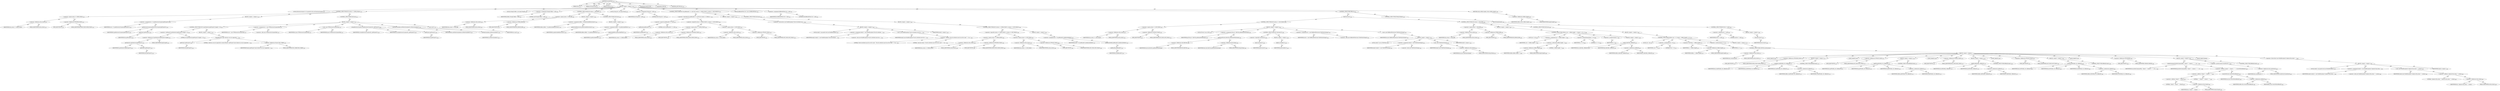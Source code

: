 digraph "transferFiles" {  
"111669149753" [label = <(METHOD,transferFiles)<SUB>1315</SUB>> ]
"115964117040" [label = <(PARAM,this)<SUB>1315</SUB>> ]
"115964117125" [label = <(PARAM,FTPClient ftp)<SUB>1315</SUB>> ]
"115964117126" [label = <(PARAM,FileSet fs)<SUB>1315</SUB>> ]
"25769804000" [label = <(BLOCK,&lt;empty&gt;,&lt;empty&gt;)<SUB>1316</SUB>> ]
"94489280585" [label = <(LOCAL,DirectoryScanner ds: org.apache.tools.ant.DirectoryScanner)<SUB>1317</SUB>> ]
"47244640403" [label = <(CONTROL_STRUCTURE,IF,if (action == SEND_FILES))<SUB>1319</SUB>> ]
"30064771931" [label = <(&lt;operator&gt;.equals,action == SEND_FILES)<SUB>1319</SUB>> ]
"30064771932" [label = <(&lt;operator&gt;.fieldAccess,this.action)<SUB>1319</SUB>> ]
"68719477531" [label = <(IDENTIFIER,this,action == SEND_FILES)> ]
"55834575051" [label = <(FIELD_IDENTIFIER,action,action)<SUB>1319</SUB>> ]
"30064771933" [label = <(&lt;operator&gt;.fieldAccess,FTP.SEND_FILES)<SUB>1319</SUB>> ]
"180388626442" [label = <(TYPE_REF,FTP,FTP)<SUB>1319</SUB>> ]
"55834575052" [label = <(FIELD_IDENTIFIER,SEND_FILES,SEND_FILES)<SUB>1319</SUB>> ]
"25769804001" [label = <(BLOCK,&lt;empty&gt;,&lt;empty&gt;)<SUB>1319</SUB>> ]
"30064771934" [label = <(&lt;operator&gt;.assignment,ds = fs.getDirectoryScanner(getProject()))<SUB>1320</SUB>> ]
"68719477532" [label = <(IDENTIFIER,ds,ds = fs.getDirectoryScanner(getProject()))<SUB>1320</SUB>> ]
"30064771935" [label = <(getDirectoryScanner,getDirectoryScanner(getProject()))<SUB>1320</SUB>> ]
"68719477533" [label = <(IDENTIFIER,fs,getDirectoryScanner(getProject()))<SUB>1320</SUB>> ]
"30064771936" [label = <(getProject,getProject())<SUB>1320</SUB>> ]
"68719476851" [label = <(IDENTIFIER,this,getProject())<SUB>1320</SUB>> ]
"47244640404" [label = <(CONTROL_STRUCTURE,ELSE,else)<SUB>1321</SUB>> ]
"25769804002" [label = <(BLOCK,&lt;empty&gt;,&lt;empty&gt;)<SUB>1321</SUB>> ]
"47244640405" [label = <(CONTROL_STRUCTURE,IF,if (fs.getSelectors(getProject()).length != 0))<SUB>1323</SUB>> ]
"30064771937" [label = <(&lt;operator&gt;.notEquals,fs.getSelectors(getProject()).length != 0)<SUB>1323</SUB>> ]
"30064771938" [label = <(&lt;operator&gt;.fieldAccess,fs.getSelectors(getProject()).length)<SUB>1323</SUB>> ]
"30064771939" [label = <(getSelectors,getSelectors(getProject()))<SUB>1323</SUB>> ]
"68719477534" [label = <(IDENTIFIER,fs,getSelectors(getProject()))<SUB>1323</SUB>> ]
"30064771940" [label = <(getProject,getProject())<SUB>1323</SUB>> ]
"68719476852" [label = <(IDENTIFIER,this,getProject())<SUB>1323</SUB>> ]
"55834575053" [label = <(FIELD_IDENTIFIER,length,length)<SUB>1323</SUB>> ]
"90194313352" [label = <(LITERAL,0,fs.getSelectors(getProject()).length != 0)<SUB>1323</SUB>> ]
"25769804003" [label = <(BLOCK,&lt;empty&gt;,&lt;empty&gt;)<SUB>1323</SUB>> ]
"30064771941" [label = <(log,getProject().log(&quot;selectors are not supported i...)<SUB>1324</SUB>> ]
"30064771942" [label = <(getProject,getProject())<SUB>1324</SUB>> ]
"68719476853" [label = <(IDENTIFIER,this,getProject())<SUB>1324</SUB>> ]
"90194313353" [label = <(LITERAL,&quot;selectors are not supported in remote filesets&quot;,getProject().log(&quot;selectors are not supported i...)<SUB>1324</SUB>> ]
"30064771943" [label = <(&lt;operator&gt;.fieldAccess,Project.MSG_WARN)<SUB>1325</SUB>> ]
"68719477535" [label = <(IDENTIFIER,Project,getProject().log(&quot;selectors are not supported i...)<SUB>1325</SUB>> ]
"55834575054" [label = <(FIELD_IDENTIFIER,MSG_WARN,MSG_WARN)<SUB>1325</SUB>> ]
"30064771944" [label = <(&lt;operator&gt;.assignment,ds = new FTPDirectoryScanner(ftp))<SUB>1327</SUB>> ]
"68719477536" [label = <(IDENTIFIER,ds,ds = new FTPDirectoryScanner(ftp))<SUB>1327</SUB>> ]
"30064771945" [label = <(&lt;operator&gt;.alloc,new FTPDirectoryScanner(ftp))<SUB>1327</SUB>> ]
"30064771946" [label = <(&lt;init&gt;,new FTPDirectoryScanner(ftp))<SUB>1327</SUB>> ]
"68719477537" [label = <(IDENTIFIER,ds,new FTPDirectoryScanner(ftp))<SUB>1327</SUB>> ]
"68719477538" [label = <(IDENTIFIER,ftp,new FTPDirectoryScanner(ftp))<SUB>1327</SUB>> ]
"30064771947" [label = <(setupDirectoryScanner,setupDirectoryScanner(ds, getProject()))<SUB>1328</SUB>> ]
"68719477539" [label = <(IDENTIFIER,fs,setupDirectoryScanner(ds, getProject()))<SUB>1328</SUB>> ]
"68719477540" [label = <(IDENTIFIER,ds,setupDirectoryScanner(ds, getProject()))<SUB>1328</SUB>> ]
"30064771948" [label = <(getProject,getProject())<SUB>1328</SUB>> ]
"68719476854" [label = <(IDENTIFIER,this,getProject())<SUB>1328</SUB>> ]
"30064771949" [label = <(setFollowSymlinks,setFollowSymlinks(fs.isFollowSymlinks()))<SUB>1329</SUB>> ]
"68719477541" [label = <(IDENTIFIER,ds,setFollowSymlinks(fs.isFollowSymlinks()))<SUB>1329</SUB>> ]
"30064771950" [label = <(isFollowSymlinks,isFollowSymlinks())<SUB>1329</SUB>> ]
"68719477542" [label = <(IDENTIFIER,fs,isFollowSymlinks())<SUB>1329</SUB>> ]
"30064771951" [label = <(scan,scan())<SUB>1330</SUB>> ]
"68719477543" [label = <(IDENTIFIER,ds,scan())<SUB>1330</SUB>> ]
"94489280586" [label = <(LOCAL,String[] dsfiles: java.lang.String[])<SUB>1333</SUB>> ]
"30064771952" [label = <(&lt;operator&gt;.assignment,String[] dsfiles = null)<SUB>1333</SUB>> ]
"68719477544" [label = <(IDENTIFIER,dsfiles,String[] dsfiles = null)<SUB>1333</SUB>> ]
"90194313354" [label = <(LITERAL,null,String[] dsfiles = null)<SUB>1333</SUB>> ]
"47244640406" [label = <(CONTROL_STRUCTURE,IF,if (action == RM_DIR))<SUB>1334</SUB>> ]
"30064771953" [label = <(&lt;operator&gt;.equals,action == RM_DIR)<SUB>1334</SUB>> ]
"30064771954" [label = <(&lt;operator&gt;.fieldAccess,this.action)<SUB>1334</SUB>> ]
"68719477545" [label = <(IDENTIFIER,this,action == RM_DIR)> ]
"55834575055" [label = <(FIELD_IDENTIFIER,action,action)<SUB>1334</SUB>> ]
"30064771955" [label = <(&lt;operator&gt;.fieldAccess,FTP.RM_DIR)<SUB>1334</SUB>> ]
"180388626443" [label = <(TYPE_REF,FTP,FTP)<SUB>1334</SUB>> ]
"55834575056" [label = <(FIELD_IDENTIFIER,RM_DIR,RM_DIR)<SUB>1334</SUB>> ]
"25769804004" [label = <(BLOCK,&lt;empty&gt;,&lt;empty&gt;)<SUB>1334</SUB>> ]
"30064771956" [label = <(&lt;operator&gt;.assignment,dsfiles = ds.getIncludedDirectories())<SUB>1335</SUB>> ]
"68719477546" [label = <(IDENTIFIER,dsfiles,dsfiles = ds.getIncludedDirectories())<SUB>1335</SUB>> ]
"30064771957" [label = <(getIncludedDirectories,getIncludedDirectories())<SUB>1335</SUB>> ]
"68719477547" [label = <(IDENTIFIER,ds,getIncludedDirectories())<SUB>1335</SUB>> ]
"47244640407" [label = <(CONTROL_STRUCTURE,ELSE,else)<SUB>1336</SUB>> ]
"25769804005" [label = <(BLOCK,&lt;empty&gt;,&lt;empty&gt;)<SUB>1336</SUB>> ]
"30064771958" [label = <(&lt;operator&gt;.assignment,dsfiles = ds.getIncludedFiles())<SUB>1337</SUB>> ]
"68719477548" [label = <(IDENTIFIER,dsfiles,dsfiles = ds.getIncludedFiles())<SUB>1337</SUB>> ]
"30064771959" [label = <(getIncludedFiles,getIncludedFiles())<SUB>1337</SUB>> ]
"68719477549" [label = <(IDENTIFIER,ds,getIncludedFiles())<SUB>1337</SUB>> ]
"94489280587" [label = <(LOCAL,String dir: java.lang.String)<SUB>1339</SUB>> ]
"30064771960" [label = <(&lt;operator&gt;.assignment,String dir = null)<SUB>1339</SUB>> ]
"68719477550" [label = <(IDENTIFIER,dir,String dir = null)<SUB>1339</SUB>> ]
"90194313355" [label = <(LITERAL,null,String dir = null)<SUB>1339</SUB>> ]
"47244640408" [label = <(CONTROL_STRUCTURE,IF,if ((ds.getBasedir() == null) &amp;&amp; ((action == SEND_FILES) || (action == GET_FILES))))<SUB>1341</SUB>> ]
"30064771961" [label = <(&lt;operator&gt;.logicalAnd,(ds.getBasedir() == null) &amp;&amp; ((action == SEND_F...)<SUB>1341</SUB>> ]
"30064771962" [label = <(&lt;operator&gt;.equals,ds.getBasedir() == null)<SUB>1341</SUB>> ]
"30064771963" [label = <(getBasedir,getBasedir())<SUB>1341</SUB>> ]
"68719477551" [label = <(IDENTIFIER,ds,getBasedir())<SUB>1341</SUB>> ]
"90194313356" [label = <(LITERAL,null,ds.getBasedir() == null)<SUB>1341</SUB>> ]
"30064771964" [label = <(&lt;operator&gt;.logicalOr,(action == SEND_FILES) || (action == GET_FILES))<SUB>1342</SUB>> ]
"30064771965" [label = <(&lt;operator&gt;.equals,action == SEND_FILES)<SUB>1342</SUB>> ]
"30064771966" [label = <(&lt;operator&gt;.fieldAccess,this.action)<SUB>1342</SUB>> ]
"68719477552" [label = <(IDENTIFIER,this,action == SEND_FILES)> ]
"55834575057" [label = <(FIELD_IDENTIFIER,action,action)<SUB>1342</SUB>> ]
"30064771967" [label = <(&lt;operator&gt;.fieldAccess,FTP.SEND_FILES)<SUB>1342</SUB>> ]
"180388626444" [label = <(TYPE_REF,FTP,FTP)<SUB>1342</SUB>> ]
"55834575058" [label = <(FIELD_IDENTIFIER,SEND_FILES,SEND_FILES)<SUB>1342</SUB>> ]
"30064771968" [label = <(&lt;operator&gt;.equals,action == GET_FILES)<SUB>1342</SUB>> ]
"30064771969" [label = <(&lt;operator&gt;.fieldAccess,this.action)<SUB>1342</SUB>> ]
"68719477553" [label = <(IDENTIFIER,this,action == GET_FILES)> ]
"55834575059" [label = <(FIELD_IDENTIFIER,action,action)<SUB>1342</SUB>> ]
"30064771970" [label = <(&lt;operator&gt;.fieldAccess,FTP.GET_FILES)<SUB>1342</SUB>> ]
"180388626445" [label = <(TYPE_REF,FTP,FTP)<SUB>1342</SUB>> ]
"55834575060" [label = <(FIELD_IDENTIFIER,GET_FILES,GET_FILES)<SUB>1342</SUB>> ]
"25769804006" [label = <(BLOCK,&lt;empty&gt;,&lt;empty&gt;)<SUB>1342</SUB>> ]
"30064771971" [label = <(&lt;operator&gt;.throw,throw new BuildException(&quot;the dir attribute mus...)<SUB>1343</SUB>> ]
"25769804007" [label = <(BLOCK,&lt;empty&gt;,&lt;empty&gt;)<SUB>1343</SUB>> ]
"94489280588" [label = <(LOCAL,$obj22: org.apache.tools.ant.BuildException)<SUB>1343</SUB>> ]
"30064771972" [label = <(&lt;operator&gt;.assignment,$obj22 = new BuildException(&quot;the dir attribute ...)<SUB>1343</SUB>> ]
"68719477554" [label = <(IDENTIFIER,$obj22,$obj22 = new BuildException(&quot;the dir attribute ...)<SUB>1343</SUB>> ]
"30064771973" [label = <(&lt;operator&gt;.alloc,new BuildException(&quot;the dir attribute must be s...)<SUB>1343</SUB>> ]
"30064771974" [label = <(&lt;init&gt;,new BuildException(&quot;the dir attribute must be s...)<SUB>1343</SUB>> ]
"68719477555" [label = <(IDENTIFIER,$obj22,new BuildException(&quot;the dir attribute must be s...)<SUB>1343</SUB>> ]
"30064771975" [label = <(&lt;operator&gt;.addition,&quot;the dir attribute must be set for send &quot; + &quot;an...)<SUB>1343</SUB>> ]
"90194313357" [label = <(LITERAL,&quot;the dir attribute must be set for send &quot;,&quot;the dir attribute must be set for send &quot; + &quot;an...)<SUB>1343</SUB>> ]
"90194313358" [label = <(LITERAL,&quot;and get actions&quot;,&quot;the dir attribute must be set for send &quot; + &quot;an...)<SUB>1344</SUB>> ]
"68719477556" [label = <(IDENTIFIER,$obj22,&lt;empty&gt;)<SUB>1343</SUB>> ]
"47244640409" [label = <(CONTROL_STRUCTURE,ELSE,else)<SUB>1345</SUB>> ]
"25769804008" [label = <(BLOCK,&lt;empty&gt;,&lt;empty&gt;)<SUB>1345</SUB>> ]
"47244640410" [label = <(CONTROL_STRUCTURE,IF,if ((action == SEND_FILES) || (action == GET_FILES)))<SUB>1346</SUB>> ]
"30064771976" [label = <(&lt;operator&gt;.logicalOr,(action == SEND_FILES) || (action == GET_FILES))<SUB>1346</SUB>> ]
"30064771977" [label = <(&lt;operator&gt;.equals,action == SEND_FILES)<SUB>1346</SUB>> ]
"30064771978" [label = <(&lt;operator&gt;.fieldAccess,this.action)<SUB>1346</SUB>> ]
"68719477557" [label = <(IDENTIFIER,this,action == SEND_FILES)> ]
"55834575061" [label = <(FIELD_IDENTIFIER,action,action)<SUB>1346</SUB>> ]
"30064771979" [label = <(&lt;operator&gt;.fieldAccess,FTP.SEND_FILES)<SUB>1346</SUB>> ]
"180388626446" [label = <(TYPE_REF,FTP,FTP)<SUB>1346</SUB>> ]
"55834575062" [label = <(FIELD_IDENTIFIER,SEND_FILES,SEND_FILES)<SUB>1346</SUB>> ]
"30064771980" [label = <(&lt;operator&gt;.equals,action == GET_FILES)<SUB>1346</SUB>> ]
"30064771981" [label = <(&lt;operator&gt;.fieldAccess,this.action)<SUB>1346</SUB>> ]
"68719477558" [label = <(IDENTIFIER,this,action == GET_FILES)> ]
"55834575063" [label = <(FIELD_IDENTIFIER,action,action)<SUB>1346</SUB>> ]
"30064771982" [label = <(&lt;operator&gt;.fieldAccess,FTP.GET_FILES)<SUB>1346</SUB>> ]
"180388626447" [label = <(TYPE_REF,FTP,FTP)<SUB>1346</SUB>> ]
"55834575064" [label = <(FIELD_IDENTIFIER,GET_FILES,GET_FILES)<SUB>1346</SUB>> ]
"25769804009" [label = <(BLOCK,&lt;empty&gt;,&lt;empty&gt;)<SUB>1346</SUB>> ]
"30064771983" [label = <(&lt;operator&gt;.assignment,dir = ds.getBasedir().getAbsolutePath())<SUB>1347</SUB>> ]
"68719477559" [label = <(IDENTIFIER,dir,dir = ds.getBasedir().getAbsolutePath())<SUB>1347</SUB>> ]
"30064771984" [label = <(getAbsolutePath,getBasedir().getAbsolutePath())<SUB>1347</SUB>> ]
"30064771985" [label = <(getBasedir,getBasedir())<SUB>1347</SUB>> ]
"68719477560" [label = <(IDENTIFIER,ds,getBasedir())<SUB>1347</SUB>> ]
"94489280589" [label = <(LOCAL,BufferedWriter bw: java.io.BufferedWriter)<SUB>1352</SUB>> ]
"30064771986" [label = <(&lt;operator&gt;.assignment,BufferedWriter bw = null)<SUB>1352</SUB>> ]
"68719477561" [label = <(IDENTIFIER,bw,BufferedWriter bw = null)<SUB>1352</SUB>> ]
"90194313359" [label = <(LITERAL,null,BufferedWriter bw = null)<SUB>1352</SUB>> ]
"47244640411" [label = <(CONTROL_STRUCTURE,TRY,try)<SUB>1354</SUB>> ]
"25769804010" [label = <(BLOCK,try,try)<SUB>1354</SUB>> ]
"47244640412" [label = <(CONTROL_STRUCTURE,IF,if (action == LIST_FILES))<SUB>1355</SUB>> ]
"30064771987" [label = <(&lt;operator&gt;.equals,action == LIST_FILES)<SUB>1355</SUB>> ]
"30064771988" [label = <(&lt;operator&gt;.fieldAccess,this.action)<SUB>1355</SUB>> ]
"68719477562" [label = <(IDENTIFIER,this,action == LIST_FILES)> ]
"55834575065" [label = <(FIELD_IDENTIFIER,action,action)<SUB>1355</SUB>> ]
"30064771989" [label = <(&lt;operator&gt;.fieldAccess,FTP.LIST_FILES)<SUB>1355</SUB>> ]
"180388626448" [label = <(TYPE_REF,FTP,FTP)<SUB>1355</SUB>> ]
"55834575066" [label = <(FIELD_IDENTIFIER,LIST_FILES,LIST_FILES)<SUB>1355</SUB>> ]
"25769804011" [label = <(BLOCK,&lt;empty&gt;,&lt;empty&gt;)<SUB>1355</SUB>> ]
"94489280590" [label = <(LOCAL,File pd: java.io.File)<SUB>1356</SUB>> ]
"30064771990" [label = <(&lt;operator&gt;.assignment,File pd = fileUtils.getParentFile(listing))<SUB>1356</SUB>> ]
"68719477563" [label = <(IDENTIFIER,pd,File pd = fileUtils.getParentFile(listing))<SUB>1356</SUB>> ]
"30064771991" [label = <(getParentFile,this.fileUtils.getParentFile(listing))<SUB>1356</SUB>> ]
"30064771992" [label = <(&lt;operator&gt;.fieldAccess,this.fileUtils)<SUB>1356</SUB>> ]
"68719477564" [label = <(IDENTIFIER,this,this.fileUtils.getParentFile(listing))> ]
"55834575067" [label = <(FIELD_IDENTIFIER,fileUtils,fileUtils)<SUB>1356</SUB>> ]
"30064771993" [label = <(&lt;operator&gt;.fieldAccess,this.listing)<SUB>1356</SUB>> ]
"68719477565" [label = <(IDENTIFIER,this,this.fileUtils.getParentFile(listing))> ]
"55834575068" [label = <(FIELD_IDENTIFIER,listing,listing)<SUB>1356</SUB>> ]
"47244640413" [label = <(CONTROL_STRUCTURE,IF,if (!pd.exists()))<SUB>1358</SUB>> ]
"30064771994" [label = <(&lt;operator&gt;.logicalNot,!pd.exists())<SUB>1358</SUB>> ]
"30064771995" [label = <(exists,pd.exists())<SUB>1358</SUB>> ]
"68719477566" [label = <(IDENTIFIER,pd,pd.exists())<SUB>1358</SUB>> ]
"25769804012" [label = <(BLOCK,&lt;empty&gt;,&lt;empty&gt;)<SUB>1358</SUB>> ]
"30064771996" [label = <(mkdirs,pd.mkdirs())<SUB>1359</SUB>> ]
"68719477567" [label = <(IDENTIFIER,pd,pd.mkdirs())<SUB>1359</SUB>> ]
"30064771997" [label = <(&lt;operator&gt;.assignment,bw = new BufferedWriter(new FileWriter(listing)))<SUB>1361</SUB>> ]
"68719477568" [label = <(IDENTIFIER,bw,bw = new BufferedWriter(new FileWriter(listing)))<SUB>1361</SUB>> ]
"30064771998" [label = <(&lt;operator&gt;.alloc,new BufferedWriter(new FileWriter(listing)))<SUB>1361</SUB>> ]
"30064771999" [label = <(&lt;init&gt;,new BufferedWriter(new FileWriter(listing)))<SUB>1361</SUB>> ]
"68719477569" [label = <(IDENTIFIER,bw,new BufferedWriter(new FileWriter(listing)))<SUB>1361</SUB>> ]
"25769804013" [label = <(BLOCK,&lt;empty&gt;,&lt;empty&gt;)<SUB>1361</SUB>> ]
"94489280591" [label = <(LOCAL,$obj23: java.io.FileWriter)<SUB>1361</SUB>> ]
"30064772000" [label = <(&lt;operator&gt;.assignment,$obj23 = new FileWriter(listing))<SUB>1361</SUB>> ]
"68719477570" [label = <(IDENTIFIER,$obj23,$obj23 = new FileWriter(listing))<SUB>1361</SUB>> ]
"30064772001" [label = <(&lt;operator&gt;.alloc,new FileWriter(listing))<SUB>1361</SUB>> ]
"30064772002" [label = <(&lt;init&gt;,new FileWriter(listing))<SUB>1361</SUB>> ]
"68719477571" [label = <(IDENTIFIER,$obj23,new FileWriter(listing))<SUB>1361</SUB>> ]
"30064772003" [label = <(&lt;operator&gt;.fieldAccess,this.listing)<SUB>1361</SUB>> ]
"68719477572" [label = <(IDENTIFIER,this,new FileWriter(listing))> ]
"55834575069" [label = <(FIELD_IDENTIFIER,listing,listing)<SUB>1361</SUB>> ]
"68719477573" [label = <(IDENTIFIER,$obj23,&lt;empty&gt;)<SUB>1361</SUB>> ]
"47244640414" [label = <(CONTROL_STRUCTURE,IF,if (action == RM_DIR))<SUB>1363</SUB>> ]
"30064772004" [label = <(&lt;operator&gt;.equals,action == RM_DIR)<SUB>1363</SUB>> ]
"30064772005" [label = <(&lt;operator&gt;.fieldAccess,this.action)<SUB>1363</SUB>> ]
"68719477574" [label = <(IDENTIFIER,this,action == RM_DIR)> ]
"55834575070" [label = <(FIELD_IDENTIFIER,action,action)<SUB>1363</SUB>> ]
"30064772006" [label = <(&lt;operator&gt;.fieldAccess,FTP.RM_DIR)<SUB>1363</SUB>> ]
"180388626449" [label = <(TYPE_REF,FTP,FTP)<SUB>1363</SUB>> ]
"55834575071" [label = <(FIELD_IDENTIFIER,RM_DIR,RM_DIR)<SUB>1363</SUB>> ]
"25769804014" [label = <(BLOCK,&lt;empty&gt;,&lt;empty&gt;)<SUB>1363</SUB>> ]
"47244640415" [label = <(CONTROL_STRUCTURE,FOR,for (int i = dsfiles.length - 1; Some(i &gt;= 0); i--))<SUB>1366</SUB>> ]
"94489280592" [label = <(LOCAL,int i: int)<SUB>1366</SUB>> ]
"30064772007" [label = <(&lt;operator&gt;.assignment,int i = dsfiles.length - 1)<SUB>1366</SUB>> ]
"68719477575" [label = <(IDENTIFIER,i,int i = dsfiles.length - 1)<SUB>1366</SUB>> ]
"30064772008" [label = <(&lt;operator&gt;.subtraction,dsfiles.length - 1)<SUB>1366</SUB>> ]
"30064772009" [label = <(&lt;operator&gt;.fieldAccess,dsfiles.length)<SUB>1366</SUB>> ]
"68719477576" [label = <(IDENTIFIER,dsfiles,dsfiles.length - 1)<SUB>1366</SUB>> ]
"55834575072" [label = <(FIELD_IDENTIFIER,length,length)<SUB>1366</SUB>> ]
"90194313360" [label = <(LITERAL,1,dsfiles.length - 1)<SUB>1366</SUB>> ]
"30064772010" [label = <(&lt;operator&gt;.greaterEqualsThan,i &gt;= 0)<SUB>1366</SUB>> ]
"68719477577" [label = <(IDENTIFIER,i,i &gt;= 0)<SUB>1366</SUB>> ]
"90194313361" [label = <(LITERAL,0,i &gt;= 0)<SUB>1366</SUB>> ]
"30064772011" [label = <(&lt;operator&gt;.postDecrement,i--)<SUB>1366</SUB>> ]
"68719477578" [label = <(IDENTIFIER,i,i--)<SUB>1366</SUB>> ]
"25769804015" [label = <(BLOCK,&lt;empty&gt;,&lt;empty&gt;)<SUB>1366</SUB>> ]
"30064772012" [label = <(rmDir,rmDir(ftp, dsfiles[i]))<SUB>1367</SUB>> ]
"68719476855" [label = <(IDENTIFIER,this,rmDir(ftp, dsfiles[i]))<SUB>1367</SUB>> ]
"68719477579" [label = <(IDENTIFIER,ftp,rmDir(ftp, dsfiles[i]))<SUB>1367</SUB>> ]
"30064772013" [label = <(&lt;operator&gt;.indexAccess,dsfiles[i])<SUB>1367</SUB>> ]
"68719477580" [label = <(IDENTIFIER,dsfiles,rmDir(ftp, dsfiles[i]))<SUB>1367</SUB>> ]
"68719477581" [label = <(IDENTIFIER,i,rmDir(ftp, dsfiles[i]))<SUB>1367</SUB>> ]
"47244640416" [label = <(CONTROL_STRUCTURE,ELSE,else)<SUB>1369</SUB>> ]
"25769804016" [label = <(BLOCK,&lt;empty&gt;,&lt;empty&gt;)<SUB>1369</SUB>> ]
"47244640417" [label = <(CONTROL_STRUCTURE,FOR,for (int i = 0; Some(i &lt; dsfiles.length); i++))<SUB>1370</SUB>> ]
"94489280593" [label = <(LOCAL,int i: int)<SUB>1370</SUB>> ]
"30064772014" [label = <(&lt;operator&gt;.assignment,int i = 0)<SUB>1370</SUB>> ]
"68719477582" [label = <(IDENTIFIER,i,int i = 0)<SUB>1370</SUB>> ]
"90194313362" [label = <(LITERAL,0,int i = 0)<SUB>1370</SUB>> ]
"30064772015" [label = <(&lt;operator&gt;.lessThan,i &lt; dsfiles.length)<SUB>1370</SUB>> ]
"68719477583" [label = <(IDENTIFIER,i,i &lt; dsfiles.length)<SUB>1370</SUB>> ]
"30064772016" [label = <(&lt;operator&gt;.fieldAccess,dsfiles.length)<SUB>1370</SUB>> ]
"68719477584" [label = <(IDENTIFIER,dsfiles,i &lt; dsfiles.length)<SUB>1370</SUB>> ]
"55834575073" [label = <(FIELD_IDENTIFIER,length,length)<SUB>1370</SUB>> ]
"30064772017" [label = <(&lt;operator&gt;.postIncrement,i++)<SUB>1370</SUB>> ]
"68719477585" [label = <(IDENTIFIER,i,i++)<SUB>1370</SUB>> ]
"25769804017" [label = <(BLOCK,&lt;empty&gt;,&lt;empty&gt;)<SUB>1370</SUB>> ]
"47244640418" [label = <(CONTROL_STRUCTURE,SWITCH,switch(action))> ]
"30064772018" [label = <(&lt;operator&gt;.fieldAccess,this.action)<SUB>1371</SUB>> ]
"68719477586" [label = <(IDENTIFIER,this,switch(action))> ]
"55834575074" [label = <(FIELD_IDENTIFIER,action,action)<SUB>1371</SUB>> ]
"25769804018" [label = <(BLOCK,&lt;empty&gt;,&lt;empty&gt;)> ]
"81604378624" [label = <(JUMP_TARGET,case)> ]
"30064772019" [label = <(&lt;operator&gt;.fieldAccess,FTP.SEND_FILES)<SUB>1372</SUB>> ]
"180388626450" [label = <(TYPE_REF,FTP,FTP)<SUB>1372</SUB>> ]
"55834575075" [label = <(FIELD_IDENTIFIER,SEND_FILES,SEND_FILES)<SUB>1372</SUB>> ]
"25769804019" [label = <(BLOCK,&lt;empty&gt;,&lt;empty&gt;)<SUB>1373</SUB>> ]
"30064772020" [label = <(sendFile,sendFile(ftp, dir, dsfiles[i]))<SUB>1373</SUB>> ]
"68719476856" [label = <(IDENTIFIER,this,sendFile(ftp, dir, dsfiles[i]))<SUB>1373</SUB>> ]
"68719477587" [label = <(IDENTIFIER,ftp,sendFile(ftp, dir, dsfiles[i]))<SUB>1373</SUB>> ]
"68719477588" [label = <(IDENTIFIER,dir,sendFile(ftp, dir, dsfiles[i]))<SUB>1373</SUB>> ]
"30064772021" [label = <(&lt;operator&gt;.indexAccess,dsfiles[i])<SUB>1373</SUB>> ]
"68719477589" [label = <(IDENTIFIER,dsfiles,sendFile(ftp, dir, dsfiles[i]))<SUB>1373</SUB>> ]
"68719477590" [label = <(IDENTIFIER,i,sendFile(ftp, dir, dsfiles[i]))<SUB>1373</SUB>> ]
"47244640419" [label = <(CONTROL_STRUCTURE,BREAK,break;)<SUB>1374</SUB>> ]
"81604378625" [label = <(JUMP_TARGET,case)> ]
"30064772022" [label = <(&lt;operator&gt;.fieldAccess,FTP.GET_FILES)<SUB>1375</SUB>> ]
"180388626451" [label = <(TYPE_REF,FTP,FTP)<SUB>1375</SUB>> ]
"55834575076" [label = <(FIELD_IDENTIFIER,GET_FILES,GET_FILES)<SUB>1375</SUB>> ]
"25769804020" [label = <(BLOCK,&lt;empty&gt;,&lt;empty&gt;)<SUB>1376</SUB>> ]
"30064772023" [label = <(getFile,getFile(ftp, dir, dsfiles[i]))<SUB>1376</SUB>> ]
"68719476857" [label = <(IDENTIFIER,this,getFile(ftp, dir, dsfiles[i]))<SUB>1376</SUB>> ]
"68719477591" [label = <(IDENTIFIER,ftp,getFile(ftp, dir, dsfiles[i]))<SUB>1376</SUB>> ]
"68719477592" [label = <(IDENTIFIER,dir,getFile(ftp, dir, dsfiles[i]))<SUB>1376</SUB>> ]
"30064772024" [label = <(&lt;operator&gt;.indexAccess,dsfiles[i])<SUB>1376</SUB>> ]
"68719477593" [label = <(IDENTIFIER,dsfiles,getFile(ftp, dir, dsfiles[i]))<SUB>1376</SUB>> ]
"68719477594" [label = <(IDENTIFIER,i,getFile(ftp, dir, dsfiles[i]))<SUB>1376</SUB>> ]
"47244640420" [label = <(CONTROL_STRUCTURE,BREAK,break;)<SUB>1377</SUB>> ]
"81604378626" [label = <(JUMP_TARGET,case)> ]
"30064772025" [label = <(&lt;operator&gt;.fieldAccess,FTP.DEL_FILES)<SUB>1378</SUB>> ]
"180388626452" [label = <(TYPE_REF,FTP,FTP)<SUB>1378</SUB>> ]
"55834575077" [label = <(FIELD_IDENTIFIER,DEL_FILES,DEL_FILES)<SUB>1378</SUB>> ]
"25769804021" [label = <(BLOCK,&lt;empty&gt;,&lt;empty&gt;)<SUB>1379</SUB>> ]
"30064772026" [label = <(delFile,delFile(ftp, dsfiles[i]))<SUB>1379</SUB>> ]
"68719476858" [label = <(IDENTIFIER,this,delFile(ftp, dsfiles[i]))<SUB>1379</SUB>> ]
"68719477595" [label = <(IDENTIFIER,ftp,delFile(ftp, dsfiles[i]))<SUB>1379</SUB>> ]
"30064772027" [label = <(&lt;operator&gt;.indexAccess,dsfiles[i])<SUB>1379</SUB>> ]
"68719477596" [label = <(IDENTIFIER,dsfiles,delFile(ftp, dsfiles[i]))<SUB>1379</SUB>> ]
"68719477597" [label = <(IDENTIFIER,i,delFile(ftp, dsfiles[i]))<SUB>1379</SUB>> ]
"47244640421" [label = <(CONTROL_STRUCTURE,BREAK,break;)<SUB>1380</SUB>> ]
"81604378627" [label = <(JUMP_TARGET,case)> ]
"30064772028" [label = <(&lt;operator&gt;.fieldAccess,FTP.LIST_FILES)<SUB>1381</SUB>> ]
"180388626453" [label = <(TYPE_REF,FTP,FTP)<SUB>1381</SUB>> ]
"55834575078" [label = <(FIELD_IDENTIFIER,LIST_FILES,LIST_FILES)<SUB>1381</SUB>> ]
"25769804022" [label = <(BLOCK,&lt;empty&gt;,&lt;empty&gt;)<SUB>1382</SUB>> ]
"30064772029" [label = <(listFile,listFile(ftp, bw, dsfiles[i]))<SUB>1382</SUB>> ]
"68719476859" [label = <(IDENTIFIER,this,listFile(ftp, bw, dsfiles[i]))<SUB>1382</SUB>> ]
"68719477598" [label = <(IDENTIFIER,ftp,listFile(ftp, bw, dsfiles[i]))<SUB>1382</SUB>> ]
"68719477599" [label = <(IDENTIFIER,bw,listFile(ftp, bw, dsfiles[i]))<SUB>1382</SUB>> ]
"30064772030" [label = <(&lt;operator&gt;.indexAccess,dsfiles[i])<SUB>1382</SUB>> ]
"68719477600" [label = <(IDENTIFIER,dsfiles,listFile(ftp, bw, dsfiles[i]))<SUB>1382</SUB>> ]
"68719477601" [label = <(IDENTIFIER,i,listFile(ftp, bw, dsfiles[i]))<SUB>1382</SUB>> ]
"47244640422" [label = <(CONTROL_STRUCTURE,BREAK,break;)<SUB>1383</SUB>> ]
"81604378628" [label = <(JUMP_TARGET,case)> ]
"30064772031" [label = <(&lt;operator&gt;.fieldAccess,FTP.CHMOD)<SUB>1384</SUB>> ]
"180388626454" [label = <(TYPE_REF,FTP,FTP)<SUB>1384</SUB>> ]
"55834575079" [label = <(FIELD_IDENTIFIER,CHMOD,CHMOD)<SUB>1384</SUB>> ]
"25769804023" [label = <(BLOCK,&lt;empty&gt;,&lt;empty&gt;)<SUB>1385</SUB>> ]
"30064772032" [label = <(doSiteCommand,doSiteCommand(ftp, &quot;chmod &quot; + chmod + &quot; &quot; + res...)<SUB>1385</SUB>> ]
"68719476861" [label = <(IDENTIFIER,this,doSiteCommand(ftp, &quot;chmod &quot; + chmod + &quot; &quot; + res...)<SUB>1385</SUB>> ]
"68719477602" [label = <(IDENTIFIER,ftp,doSiteCommand(ftp, &quot;chmod &quot; + chmod + &quot; &quot; + res...)<SUB>1385</SUB>> ]
"30064772033" [label = <(&lt;operator&gt;.addition,&quot;chmod &quot; + chmod + &quot; &quot; + resolveFile(dsfiles[i]))<SUB>1385</SUB>> ]
"30064772034" [label = <(&lt;operator&gt;.addition,&quot;chmod &quot; + chmod + &quot; &quot;)<SUB>1385</SUB>> ]
"30064772035" [label = <(&lt;operator&gt;.addition,&quot;chmod &quot; + chmod)<SUB>1385</SUB>> ]
"90194313363" [label = <(LITERAL,&quot;chmod &quot;,&quot;chmod &quot; + chmod)<SUB>1385</SUB>> ]
"30064772036" [label = <(&lt;operator&gt;.fieldAccess,this.chmod)<SUB>1385</SUB>> ]
"68719477603" [label = <(IDENTIFIER,this,&quot;chmod &quot; + chmod)> ]
"55834575080" [label = <(FIELD_IDENTIFIER,chmod,chmod)<SUB>1385</SUB>> ]
"90194313364" [label = <(LITERAL,&quot; &quot;,&quot;chmod &quot; + chmod + &quot; &quot;)<SUB>1385</SUB>> ]
"30064772037" [label = <(resolveFile,this.resolveFile(dsfiles[i]))<SUB>1385</SUB>> ]
"68719476860" [label = <(IDENTIFIER,this,this.resolveFile(dsfiles[i]))<SUB>1385</SUB>> ]
"30064772038" [label = <(&lt;operator&gt;.indexAccess,dsfiles[i])<SUB>1385</SUB>> ]
"68719477604" [label = <(IDENTIFIER,dsfiles,this.resolveFile(dsfiles[i]))<SUB>1385</SUB>> ]
"68719477605" [label = <(IDENTIFIER,i,this.resolveFile(dsfiles[i]))<SUB>1385</SUB>> ]
"30064772039" [label = <(&lt;operator&gt;.postIncrement,transferred++)<SUB>1386</SUB>> ]
"30064772040" [label = <(&lt;operator&gt;.fieldAccess,this.transferred)<SUB>1386</SUB>> ]
"68719477606" [label = <(IDENTIFIER,this,transferred++)> ]
"55834575081" [label = <(FIELD_IDENTIFIER,transferred,transferred)<SUB>1386</SUB>> ]
"47244640423" [label = <(CONTROL_STRUCTURE,BREAK,break;)<SUB>1387</SUB>> ]
"81604378629" [label = <(JUMP_TARGET,default)> ]
"30064772041" [label = <(&lt;operator&gt;.throw,throw new BuildException(&quot;unknown ftp action &quot; ...)<SUB>1389</SUB>> ]
"25769804024" [label = <(BLOCK,&lt;empty&gt;,&lt;empty&gt;)<SUB>1389</SUB>> ]
"94489280594" [label = <(LOCAL,$obj24: org.apache.tools.ant.BuildException)<SUB>1389</SUB>> ]
"30064772042" [label = <(&lt;operator&gt;.assignment,$obj24 = new BuildException(&quot;unknown ftp action...)<SUB>1389</SUB>> ]
"68719477607" [label = <(IDENTIFIER,$obj24,$obj24 = new BuildException(&quot;unknown ftp action...)<SUB>1389</SUB>> ]
"30064772043" [label = <(&lt;operator&gt;.alloc,new BuildException(&quot;unknown ftp action &quot; + action))<SUB>1389</SUB>> ]
"30064772044" [label = <(&lt;init&gt;,new BuildException(&quot;unknown ftp action &quot; + action))<SUB>1389</SUB>> ]
"68719477608" [label = <(IDENTIFIER,$obj24,new BuildException(&quot;unknown ftp action &quot; + action))<SUB>1389</SUB>> ]
"30064772045" [label = <(&lt;operator&gt;.addition,&quot;unknown ftp action &quot; + action)<SUB>1389</SUB>> ]
"90194313365" [label = <(LITERAL,&quot;unknown ftp action &quot;,&quot;unknown ftp action &quot; + action)<SUB>1389</SUB>> ]
"30064772046" [label = <(&lt;operator&gt;.fieldAccess,this.action)<SUB>1389</SUB>> ]
"68719477609" [label = <(IDENTIFIER,this,&quot;unknown ftp action &quot; + action)> ]
"55834575082" [label = <(FIELD_IDENTIFIER,action,action)<SUB>1389</SUB>> ]
"68719477610" [label = <(IDENTIFIER,$obj24,&lt;empty&gt;)<SUB>1389</SUB>> ]
"47244640424" [label = <(CONTROL_STRUCTURE,FINALLY,finally)<SUB>1393</SUB>> ]
"25769804025" [label = <(BLOCK,finally,finally)<SUB>1393</SUB>> ]
"47244640425" [label = <(CONTROL_STRUCTURE,IF,if (bw != null))<SUB>1394</SUB>> ]
"30064772047" [label = <(&lt;operator&gt;.notEquals,bw != null)<SUB>1394</SUB>> ]
"68719477611" [label = <(IDENTIFIER,bw,bw != null)<SUB>1394</SUB>> ]
"90194313366" [label = <(LITERAL,null,bw != null)<SUB>1394</SUB>> ]
"25769804026" [label = <(BLOCK,&lt;empty&gt;,&lt;empty&gt;)<SUB>1394</SUB>> ]
"30064772048" [label = <(close,bw.close())<SUB>1395</SUB>> ]
"68719477612" [label = <(IDENTIFIER,bw,bw.close())<SUB>1395</SUB>> ]
"146028888105" [label = <(RETURN,return dsfiles.length;,return dsfiles.length;)<SUB>1399</SUB>> ]
"30064772049" [label = <(&lt;operator&gt;.fieldAccess,dsfiles.length)<SUB>1399</SUB>> ]
"68719477613" [label = <(IDENTIFIER,dsfiles,return dsfiles.length;)<SUB>1399</SUB>> ]
"55834575083" [label = <(FIELD_IDENTIFIER,length,length)<SUB>1399</SUB>> ]
"133143986355" [label = <(MODIFIER,PROTECTED)> ]
"133143986356" [label = <(MODIFIER,VIRTUAL)> ]
"128849018937" [label = <(METHOD_RETURN,int)<SUB>1315</SUB>> ]
  "111669149753" -> "115964117040"  [ label = "AST: "] 
  "111669149753" -> "115964117125"  [ label = "AST: "] 
  "111669149753" -> "115964117126"  [ label = "AST: "] 
  "111669149753" -> "25769804000"  [ label = "AST: "] 
  "111669149753" -> "133143986355"  [ label = "AST: "] 
  "111669149753" -> "133143986356"  [ label = "AST: "] 
  "111669149753" -> "128849018937"  [ label = "AST: "] 
  "25769804000" -> "94489280585"  [ label = "AST: "] 
  "25769804000" -> "47244640403"  [ label = "AST: "] 
  "25769804000" -> "94489280586"  [ label = "AST: "] 
  "25769804000" -> "30064771952"  [ label = "AST: "] 
  "25769804000" -> "47244640406"  [ label = "AST: "] 
  "25769804000" -> "94489280587"  [ label = "AST: "] 
  "25769804000" -> "30064771960"  [ label = "AST: "] 
  "25769804000" -> "47244640408"  [ label = "AST: "] 
  "25769804000" -> "94489280589"  [ label = "AST: "] 
  "25769804000" -> "30064771986"  [ label = "AST: "] 
  "25769804000" -> "47244640411"  [ label = "AST: "] 
  "25769804000" -> "146028888105"  [ label = "AST: "] 
  "47244640403" -> "30064771931"  [ label = "AST: "] 
  "47244640403" -> "25769804001"  [ label = "AST: "] 
  "47244640403" -> "47244640404"  [ label = "AST: "] 
  "30064771931" -> "30064771932"  [ label = "AST: "] 
  "30064771931" -> "30064771933"  [ label = "AST: "] 
  "30064771932" -> "68719477531"  [ label = "AST: "] 
  "30064771932" -> "55834575051"  [ label = "AST: "] 
  "30064771933" -> "180388626442"  [ label = "AST: "] 
  "30064771933" -> "55834575052"  [ label = "AST: "] 
  "25769804001" -> "30064771934"  [ label = "AST: "] 
  "30064771934" -> "68719477532"  [ label = "AST: "] 
  "30064771934" -> "30064771935"  [ label = "AST: "] 
  "30064771935" -> "68719477533"  [ label = "AST: "] 
  "30064771935" -> "30064771936"  [ label = "AST: "] 
  "30064771936" -> "68719476851"  [ label = "AST: "] 
  "47244640404" -> "25769804002"  [ label = "AST: "] 
  "25769804002" -> "47244640405"  [ label = "AST: "] 
  "25769804002" -> "30064771944"  [ label = "AST: "] 
  "25769804002" -> "30064771946"  [ label = "AST: "] 
  "25769804002" -> "30064771947"  [ label = "AST: "] 
  "25769804002" -> "30064771949"  [ label = "AST: "] 
  "25769804002" -> "30064771951"  [ label = "AST: "] 
  "47244640405" -> "30064771937"  [ label = "AST: "] 
  "47244640405" -> "25769804003"  [ label = "AST: "] 
  "30064771937" -> "30064771938"  [ label = "AST: "] 
  "30064771937" -> "90194313352"  [ label = "AST: "] 
  "30064771938" -> "30064771939"  [ label = "AST: "] 
  "30064771938" -> "55834575053"  [ label = "AST: "] 
  "30064771939" -> "68719477534"  [ label = "AST: "] 
  "30064771939" -> "30064771940"  [ label = "AST: "] 
  "30064771940" -> "68719476852"  [ label = "AST: "] 
  "25769804003" -> "30064771941"  [ label = "AST: "] 
  "30064771941" -> "30064771942"  [ label = "AST: "] 
  "30064771941" -> "90194313353"  [ label = "AST: "] 
  "30064771941" -> "30064771943"  [ label = "AST: "] 
  "30064771942" -> "68719476853"  [ label = "AST: "] 
  "30064771943" -> "68719477535"  [ label = "AST: "] 
  "30064771943" -> "55834575054"  [ label = "AST: "] 
  "30064771944" -> "68719477536"  [ label = "AST: "] 
  "30064771944" -> "30064771945"  [ label = "AST: "] 
  "30064771946" -> "68719477537"  [ label = "AST: "] 
  "30064771946" -> "68719477538"  [ label = "AST: "] 
  "30064771947" -> "68719477539"  [ label = "AST: "] 
  "30064771947" -> "68719477540"  [ label = "AST: "] 
  "30064771947" -> "30064771948"  [ label = "AST: "] 
  "30064771948" -> "68719476854"  [ label = "AST: "] 
  "30064771949" -> "68719477541"  [ label = "AST: "] 
  "30064771949" -> "30064771950"  [ label = "AST: "] 
  "30064771950" -> "68719477542"  [ label = "AST: "] 
  "30064771951" -> "68719477543"  [ label = "AST: "] 
  "30064771952" -> "68719477544"  [ label = "AST: "] 
  "30064771952" -> "90194313354"  [ label = "AST: "] 
  "47244640406" -> "30064771953"  [ label = "AST: "] 
  "47244640406" -> "25769804004"  [ label = "AST: "] 
  "47244640406" -> "47244640407"  [ label = "AST: "] 
  "30064771953" -> "30064771954"  [ label = "AST: "] 
  "30064771953" -> "30064771955"  [ label = "AST: "] 
  "30064771954" -> "68719477545"  [ label = "AST: "] 
  "30064771954" -> "55834575055"  [ label = "AST: "] 
  "30064771955" -> "180388626443"  [ label = "AST: "] 
  "30064771955" -> "55834575056"  [ label = "AST: "] 
  "25769804004" -> "30064771956"  [ label = "AST: "] 
  "30064771956" -> "68719477546"  [ label = "AST: "] 
  "30064771956" -> "30064771957"  [ label = "AST: "] 
  "30064771957" -> "68719477547"  [ label = "AST: "] 
  "47244640407" -> "25769804005"  [ label = "AST: "] 
  "25769804005" -> "30064771958"  [ label = "AST: "] 
  "30064771958" -> "68719477548"  [ label = "AST: "] 
  "30064771958" -> "30064771959"  [ label = "AST: "] 
  "30064771959" -> "68719477549"  [ label = "AST: "] 
  "30064771960" -> "68719477550"  [ label = "AST: "] 
  "30064771960" -> "90194313355"  [ label = "AST: "] 
  "47244640408" -> "30064771961"  [ label = "AST: "] 
  "47244640408" -> "25769804006"  [ label = "AST: "] 
  "47244640408" -> "47244640409"  [ label = "AST: "] 
  "30064771961" -> "30064771962"  [ label = "AST: "] 
  "30064771961" -> "30064771964"  [ label = "AST: "] 
  "30064771962" -> "30064771963"  [ label = "AST: "] 
  "30064771962" -> "90194313356"  [ label = "AST: "] 
  "30064771963" -> "68719477551"  [ label = "AST: "] 
  "30064771964" -> "30064771965"  [ label = "AST: "] 
  "30064771964" -> "30064771968"  [ label = "AST: "] 
  "30064771965" -> "30064771966"  [ label = "AST: "] 
  "30064771965" -> "30064771967"  [ label = "AST: "] 
  "30064771966" -> "68719477552"  [ label = "AST: "] 
  "30064771966" -> "55834575057"  [ label = "AST: "] 
  "30064771967" -> "180388626444"  [ label = "AST: "] 
  "30064771967" -> "55834575058"  [ label = "AST: "] 
  "30064771968" -> "30064771969"  [ label = "AST: "] 
  "30064771968" -> "30064771970"  [ label = "AST: "] 
  "30064771969" -> "68719477553"  [ label = "AST: "] 
  "30064771969" -> "55834575059"  [ label = "AST: "] 
  "30064771970" -> "180388626445"  [ label = "AST: "] 
  "30064771970" -> "55834575060"  [ label = "AST: "] 
  "25769804006" -> "30064771971"  [ label = "AST: "] 
  "30064771971" -> "25769804007"  [ label = "AST: "] 
  "25769804007" -> "94489280588"  [ label = "AST: "] 
  "25769804007" -> "30064771972"  [ label = "AST: "] 
  "25769804007" -> "30064771974"  [ label = "AST: "] 
  "25769804007" -> "68719477556"  [ label = "AST: "] 
  "30064771972" -> "68719477554"  [ label = "AST: "] 
  "30064771972" -> "30064771973"  [ label = "AST: "] 
  "30064771974" -> "68719477555"  [ label = "AST: "] 
  "30064771974" -> "30064771975"  [ label = "AST: "] 
  "30064771975" -> "90194313357"  [ label = "AST: "] 
  "30064771975" -> "90194313358"  [ label = "AST: "] 
  "47244640409" -> "25769804008"  [ label = "AST: "] 
  "25769804008" -> "47244640410"  [ label = "AST: "] 
  "47244640410" -> "30064771976"  [ label = "AST: "] 
  "47244640410" -> "25769804009"  [ label = "AST: "] 
  "30064771976" -> "30064771977"  [ label = "AST: "] 
  "30064771976" -> "30064771980"  [ label = "AST: "] 
  "30064771977" -> "30064771978"  [ label = "AST: "] 
  "30064771977" -> "30064771979"  [ label = "AST: "] 
  "30064771978" -> "68719477557"  [ label = "AST: "] 
  "30064771978" -> "55834575061"  [ label = "AST: "] 
  "30064771979" -> "180388626446"  [ label = "AST: "] 
  "30064771979" -> "55834575062"  [ label = "AST: "] 
  "30064771980" -> "30064771981"  [ label = "AST: "] 
  "30064771980" -> "30064771982"  [ label = "AST: "] 
  "30064771981" -> "68719477558"  [ label = "AST: "] 
  "30064771981" -> "55834575063"  [ label = "AST: "] 
  "30064771982" -> "180388626447"  [ label = "AST: "] 
  "30064771982" -> "55834575064"  [ label = "AST: "] 
  "25769804009" -> "30064771983"  [ label = "AST: "] 
  "30064771983" -> "68719477559"  [ label = "AST: "] 
  "30064771983" -> "30064771984"  [ label = "AST: "] 
  "30064771984" -> "30064771985"  [ label = "AST: "] 
  "30064771985" -> "68719477560"  [ label = "AST: "] 
  "30064771986" -> "68719477561"  [ label = "AST: "] 
  "30064771986" -> "90194313359"  [ label = "AST: "] 
  "47244640411" -> "25769804010"  [ label = "AST: "] 
  "47244640411" -> "47244640424"  [ label = "AST: "] 
  "25769804010" -> "47244640412"  [ label = "AST: "] 
  "25769804010" -> "47244640414"  [ label = "AST: "] 
  "47244640412" -> "30064771987"  [ label = "AST: "] 
  "47244640412" -> "25769804011"  [ label = "AST: "] 
  "30064771987" -> "30064771988"  [ label = "AST: "] 
  "30064771987" -> "30064771989"  [ label = "AST: "] 
  "30064771988" -> "68719477562"  [ label = "AST: "] 
  "30064771988" -> "55834575065"  [ label = "AST: "] 
  "30064771989" -> "180388626448"  [ label = "AST: "] 
  "30064771989" -> "55834575066"  [ label = "AST: "] 
  "25769804011" -> "94489280590"  [ label = "AST: "] 
  "25769804011" -> "30064771990"  [ label = "AST: "] 
  "25769804011" -> "47244640413"  [ label = "AST: "] 
  "25769804011" -> "30064771997"  [ label = "AST: "] 
  "25769804011" -> "30064771999"  [ label = "AST: "] 
  "30064771990" -> "68719477563"  [ label = "AST: "] 
  "30064771990" -> "30064771991"  [ label = "AST: "] 
  "30064771991" -> "30064771992"  [ label = "AST: "] 
  "30064771991" -> "30064771993"  [ label = "AST: "] 
  "30064771992" -> "68719477564"  [ label = "AST: "] 
  "30064771992" -> "55834575067"  [ label = "AST: "] 
  "30064771993" -> "68719477565"  [ label = "AST: "] 
  "30064771993" -> "55834575068"  [ label = "AST: "] 
  "47244640413" -> "30064771994"  [ label = "AST: "] 
  "47244640413" -> "25769804012"  [ label = "AST: "] 
  "30064771994" -> "30064771995"  [ label = "AST: "] 
  "30064771995" -> "68719477566"  [ label = "AST: "] 
  "25769804012" -> "30064771996"  [ label = "AST: "] 
  "30064771996" -> "68719477567"  [ label = "AST: "] 
  "30064771997" -> "68719477568"  [ label = "AST: "] 
  "30064771997" -> "30064771998"  [ label = "AST: "] 
  "30064771999" -> "68719477569"  [ label = "AST: "] 
  "30064771999" -> "25769804013"  [ label = "AST: "] 
  "25769804013" -> "94489280591"  [ label = "AST: "] 
  "25769804013" -> "30064772000"  [ label = "AST: "] 
  "25769804013" -> "30064772002"  [ label = "AST: "] 
  "25769804013" -> "68719477573"  [ label = "AST: "] 
  "30064772000" -> "68719477570"  [ label = "AST: "] 
  "30064772000" -> "30064772001"  [ label = "AST: "] 
  "30064772002" -> "68719477571"  [ label = "AST: "] 
  "30064772002" -> "30064772003"  [ label = "AST: "] 
  "30064772003" -> "68719477572"  [ label = "AST: "] 
  "30064772003" -> "55834575069"  [ label = "AST: "] 
  "47244640414" -> "30064772004"  [ label = "AST: "] 
  "47244640414" -> "25769804014"  [ label = "AST: "] 
  "47244640414" -> "47244640416"  [ label = "AST: "] 
  "30064772004" -> "30064772005"  [ label = "AST: "] 
  "30064772004" -> "30064772006"  [ label = "AST: "] 
  "30064772005" -> "68719477574"  [ label = "AST: "] 
  "30064772005" -> "55834575070"  [ label = "AST: "] 
  "30064772006" -> "180388626449"  [ label = "AST: "] 
  "30064772006" -> "55834575071"  [ label = "AST: "] 
  "25769804014" -> "47244640415"  [ label = "AST: "] 
  "47244640415" -> "94489280592"  [ label = "AST: "] 
  "47244640415" -> "30064772007"  [ label = "AST: "] 
  "47244640415" -> "30064772010"  [ label = "AST: "] 
  "47244640415" -> "30064772011"  [ label = "AST: "] 
  "47244640415" -> "25769804015"  [ label = "AST: "] 
  "30064772007" -> "68719477575"  [ label = "AST: "] 
  "30064772007" -> "30064772008"  [ label = "AST: "] 
  "30064772008" -> "30064772009"  [ label = "AST: "] 
  "30064772008" -> "90194313360"  [ label = "AST: "] 
  "30064772009" -> "68719477576"  [ label = "AST: "] 
  "30064772009" -> "55834575072"  [ label = "AST: "] 
  "30064772010" -> "68719477577"  [ label = "AST: "] 
  "30064772010" -> "90194313361"  [ label = "AST: "] 
  "30064772011" -> "68719477578"  [ label = "AST: "] 
  "25769804015" -> "30064772012"  [ label = "AST: "] 
  "30064772012" -> "68719476855"  [ label = "AST: "] 
  "30064772012" -> "68719477579"  [ label = "AST: "] 
  "30064772012" -> "30064772013"  [ label = "AST: "] 
  "30064772013" -> "68719477580"  [ label = "AST: "] 
  "30064772013" -> "68719477581"  [ label = "AST: "] 
  "47244640416" -> "25769804016"  [ label = "AST: "] 
  "25769804016" -> "47244640417"  [ label = "AST: "] 
  "47244640417" -> "94489280593"  [ label = "AST: "] 
  "47244640417" -> "30064772014"  [ label = "AST: "] 
  "47244640417" -> "30064772015"  [ label = "AST: "] 
  "47244640417" -> "30064772017"  [ label = "AST: "] 
  "47244640417" -> "25769804017"  [ label = "AST: "] 
  "30064772014" -> "68719477582"  [ label = "AST: "] 
  "30064772014" -> "90194313362"  [ label = "AST: "] 
  "30064772015" -> "68719477583"  [ label = "AST: "] 
  "30064772015" -> "30064772016"  [ label = "AST: "] 
  "30064772016" -> "68719477584"  [ label = "AST: "] 
  "30064772016" -> "55834575073"  [ label = "AST: "] 
  "30064772017" -> "68719477585"  [ label = "AST: "] 
  "25769804017" -> "47244640418"  [ label = "AST: "] 
  "47244640418" -> "30064772018"  [ label = "AST: "] 
  "47244640418" -> "25769804018"  [ label = "AST: "] 
  "30064772018" -> "68719477586"  [ label = "AST: "] 
  "30064772018" -> "55834575074"  [ label = "AST: "] 
  "25769804018" -> "81604378624"  [ label = "AST: "] 
  "25769804018" -> "30064772019"  [ label = "AST: "] 
  "25769804018" -> "25769804019"  [ label = "AST: "] 
  "25769804018" -> "81604378625"  [ label = "AST: "] 
  "25769804018" -> "30064772022"  [ label = "AST: "] 
  "25769804018" -> "25769804020"  [ label = "AST: "] 
  "25769804018" -> "81604378626"  [ label = "AST: "] 
  "25769804018" -> "30064772025"  [ label = "AST: "] 
  "25769804018" -> "25769804021"  [ label = "AST: "] 
  "25769804018" -> "81604378627"  [ label = "AST: "] 
  "25769804018" -> "30064772028"  [ label = "AST: "] 
  "25769804018" -> "25769804022"  [ label = "AST: "] 
  "25769804018" -> "81604378628"  [ label = "AST: "] 
  "25769804018" -> "30064772031"  [ label = "AST: "] 
  "25769804018" -> "25769804023"  [ label = "AST: "] 
  "25769804018" -> "81604378629"  [ label = "AST: "] 
  "25769804018" -> "30064772041"  [ label = "AST: "] 
  "30064772019" -> "180388626450"  [ label = "AST: "] 
  "30064772019" -> "55834575075"  [ label = "AST: "] 
  "25769804019" -> "30064772020"  [ label = "AST: "] 
  "25769804019" -> "47244640419"  [ label = "AST: "] 
  "30064772020" -> "68719476856"  [ label = "AST: "] 
  "30064772020" -> "68719477587"  [ label = "AST: "] 
  "30064772020" -> "68719477588"  [ label = "AST: "] 
  "30064772020" -> "30064772021"  [ label = "AST: "] 
  "30064772021" -> "68719477589"  [ label = "AST: "] 
  "30064772021" -> "68719477590"  [ label = "AST: "] 
  "30064772022" -> "180388626451"  [ label = "AST: "] 
  "30064772022" -> "55834575076"  [ label = "AST: "] 
  "25769804020" -> "30064772023"  [ label = "AST: "] 
  "25769804020" -> "47244640420"  [ label = "AST: "] 
  "30064772023" -> "68719476857"  [ label = "AST: "] 
  "30064772023" -> "68719477591"  [ label = "AST: "] 
  "30064772023" -> "68719477592"  [ label = "AST: "] 
  "30064772023" -> "30064772024"  [ label = "AST: "] 
  "30064772024" -> "68719477593"  [ label = "AST: "] 
  "30064772024" -> "68719477594"  [ label = "AST: "] 
  "30064772025" -> "180388626452"  [ label = "AST: "] 
  "30064772025" -> "55834575077"  [ label = "AST: "] 
  "25769804021" -> "30064772026"  [ label = "AST: "] 
  "25769804021" -> "47244640421"  [ label = "AST: "] 
  "30064772026" -> "68719476858"  [ label = "AST: "] 
  "30064772026" -> "68719477595"  [ label = "AST: "] 
  "30064772026" -> "30064772027"  [ label = "AST: "] 
  "30064772027" -> "68719477596"  [ label = "AST: "] 
  "30064772027" -> "68719477597"  [ label = "AST: "] 
  "30064772028" -> "180388626453"  [ label = "AST: "] 
  "30064772028" -> "55834575078"  [ label = "AST: "] 
  "25769804022" -> "30064772029"  [ label = "AST: "] 
  "25769804022" -> "47244640422"  [ label = "AST: "] 
  "30064772029" -> "68719476859"  [ label = "AST: "] 
  "30064772029" -> "68719477598"  [ label = "AST: "] 
  "30064772029" -> "68719477599"  [ label = "AST: "] 
  "30064772029" -> "30064772030"  [ label = "AST: "] 
  "30064772030" -> "68719477600"  [ label = "AST: "] 
  "30064772030" -> "68719477601"  [ label = "AST: "] 
  "30064772031" -> "180388626454"  [ label = "AST: "] 
  "30064772031" -> "55834575079"  [ label = "AST: "] 
  "25769804023" -> "30064772032"  [ label = "AST: "] 
  "25769804023" -> "30064772039"  [ label = "AST: "] 
  "25769804023" -> "47244640423"  [ label = "AST: "] 
  "30064772032" -> "68719476861"  [ label = "AST: "] 
  "30064772032" -> "68719477602"  [ label = "AST: "] 
  "30064772032" -> "30064772033"  [ label = "AST: "] 
  "30064772033" -> "30064772034"  [ label = "AST: "] 
  "30064772033" -> "30064772037"  [ label = "AST: "] 
  "30064772034" -> "30064772035"  [ label = "AST: "] 
  "30064772034" -> "90194313364"  [ label = "AST: "] 
  "30064772035" -> "90194313363"  [ label = "AST: "] 
  "30064772035" -> "30064772036"  [ label = "AST: "] 
  "30064772036" -> "68719477603"  [ label = "AST: "] 
  "30064772036" -> "55834575080"  [ label = "AST: "] 
  "30064772037" -> "68719476860"  [ label = "AST: "] 
  "30064772037" -> "30064772038"  [ label = "AST: "] 
  "30064772038" -> "68719477604"  [ label = "AST: "] 
  "30064772038" -> "68719477605"  [ label = "AST: "] 
  "30064772039" -> "30064772040"  [ label = "AST: "] 
  "30064772040" -> "68719477606"  [ label = "AST: "] 
  "30064772040" -> "55834575081"  [ label = "AST: "] 
  "30064772041" -> "25769804024"  [ label = "AST: "] 
  "25769804024" -> "94489280594"  [ label = "AST: "] 
  "25769804024" -> "30064772042"  [ label = "AST: "] 
  "25769804024" -> "30064772044"  [ label = "AST: "] 
  "25769804024" -> "68719477610"  [ label = "AST: "] 
  "30064772042" -> "68719477607"  [ label = "AST: "] 
  "30064772042" -> "30064772043"  [ label = "AST: "] 
  "30064772044" -> "68719477608"  [ label = "AST: "] 
  "30064772044" -> "30064772045"  [ label = "AST: "] 
  "30064772045" -> "90194313365"  [ label = "AST: "] 
  "30064772045" -> "30064772046"  [ label = "AST: "] 
  "30064772046" -> "68719477609"  [ label = "AST: "] 
  "30064772046" -> "55834575082"  [ label = "AST: "] 
  "47244640424" -> "25769804025"  [ label = "AST: "] 
  "25769804025" -> "47244640425"  [ label = "AST: "] 
  "47244640425" -> "30064772047"  [ label = "AST: "] 
  "47244640425" -> "25769804026"  [ label = "AST: "] 
  "30064772047" -> "68719477611"  [ label = "AST: "] 
  "30064772047" -> "90194313366"  [ label = "AST: "] 
  "25769804026" -> "30064772048"  [ label = "AST: "] 
  "30064772048" -> "68719477612"  [ label = "AST: "] 
  "146028888105" -> "30064772049"  [ label = "AST: "] 
  "30064772049" -> "68719477613"  [ label = "AST: "] 
  "30064772049" -> "55834575083"  [ label = "AST: "] 
  "111669149753" -> "115964117040"  [ label = "DDG: "] 
  "111669149753" -> "115964117125"  [ label = "DDG: "] 
  "111669149753" -> "115964117126"  [ label = "DDG: "] 
}
